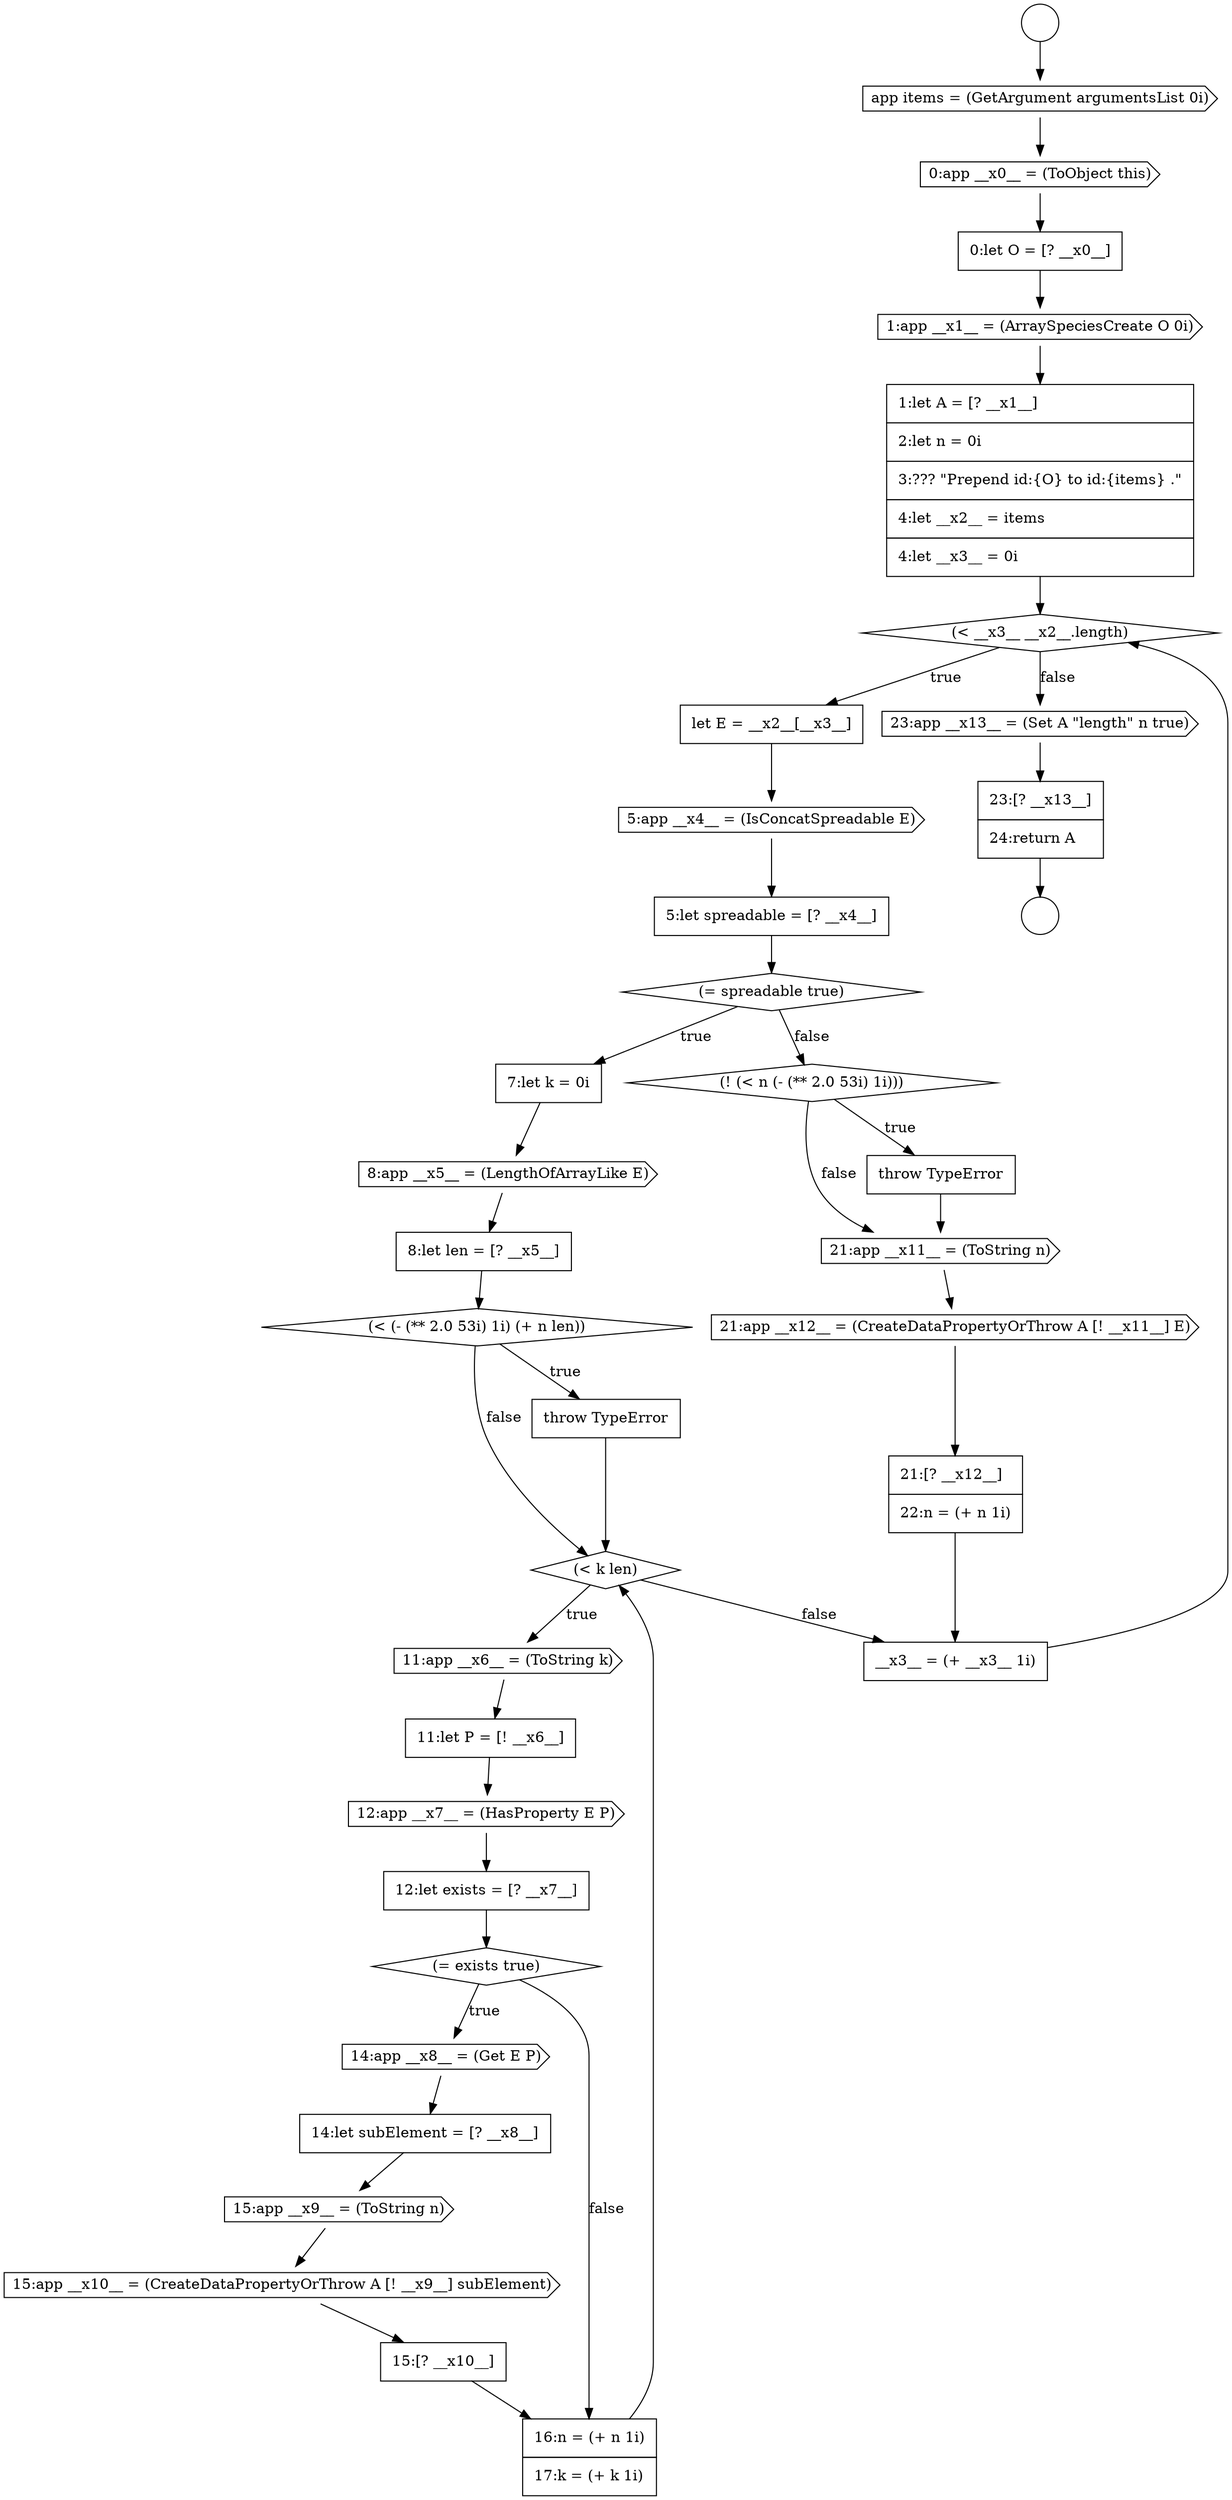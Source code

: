 digraph {
  node15681 [shape=cds, label=<<font color="black">app items = (GetArgument argumentsList 0i)</font>> color="black" fillcolor="white" style=filled]
  node15708 [shape=diamond, label=<<font color="black">(! (&lt; n (- (** 2.0 53i) 1i)))</font>> color="black" fillcolor="white" style=filled]
  node15689 [shape=none, margin=0, label=<<font color="black">
    <table border="0" cellborder="1" cellspacing="0" cellpadding="10">
      <tr><td align="left">5:let spreadable = [? __x4__]</td></tr>
    </table>
  </font>> color="black" fillcolor="white" style=filled]
  node15693 [shape=none, margin=0, label=<<font color="black">
    <table border="0" cellborder="1" cellspacing="0" cellpadding="10">
      <tr><td align="left">8:let len = [? __x5__]</td></tr>
    </table>
  </font>> color="black" fillcolor="white" style=filled]
  node15704 [shape=cds, label=<<font color="black">15:app __x9__ = (ToString n)</font>> color="black" fillcolor="white" style=filled]
  node15685 [shape=none, margin=0, label=<<font color="black">
    <table border="0" cellborder="1" cellspacing="0" cellpadding="10">
      <tr><td align="left">1:let A = [? __x1__]</td></tr>
      <tr><td align="left">2:let n = 0i</td></tr>
      <tr><td align="left">3:??? &quot;Prepend id:{O} to id:{items} .&quot;</td></tr>
      <tr><td align="left">4:let __x2__ = items</td></tr>
      <tr><td align="left">4:let __x3__ = 0i</td></tr>
    </table>
  </font>> color="black" fillcolor="white" style=filled]
  node15699 [shape=cds, label=<<font color="black">12:app __x7__ = (HasProperty E P)</font>> color="black" fillcolor="white" style=filled]
  node15698 [shape=none, margin=0, label=<<font color="black">
    <table border="0" cellborder="1" cellspacing="0" cellpadding="10">
      <tr><td align="left">11:let P = [! __x6__]</td></tr>
    </table>
  </font>> color="black" fillcolor="white" style=filled]
  node15703 [shape=none, margin=0, label=<<font color="black">
    <table border="0" cellborder="1" cellspacing="0" cellpadding="10">
      <tr><td align="left">14:let subElement = [? __x8__]</td></tr>
    </table>
  </font>> color="black" fillcolor="white" style=filled]
  node15683 [shape=none, margin=0, label=<<font color="black">
    <table border="0" cellborder="1" cellspacing="0" cellpadding="10">
      <tr><td align="left">0:let O = [? __x0__]</td></tr>
    </table>
  </font>> color="black" fillcolor="white" style=filled]
  node15688 [shape=cds, label=<<font color="black">5:app __x4__ = (IsConcatSpreadable E)</font>> color="black" fillcolor="white" style=filled]
  node15680 [shape=circle label=" " color="black" fillcolor="white" style=filled]
  node15706 [shape=none, margin=0, label=<<font color="black">
    <table border="0" cellborder="1" cellspacing="0" cellpadding="10">
      <tr><td align="left">15:[? __x10__]</td></tr>
    </table>
  </font>> color="black" fillcolor="white" style=filled]
  node15695 [shape=none, margin=0, label=<<font color="black">
    <table border="0" cellborder="1" cellspacing="0" cellpadding="10">
      <tr><td align="left">throw TypeError</td></tr>
    </table>
  </font>> color="black" fillcolor="white" style=filled]
  node15684 [shape=cds, label=<<font color="black">1:app __x1__ = (ArraySpeciesCreate O 0i)</font>> color="black" fillcolor="white" style=filled]
  node15712 [shape=none, margin=0, label=<<font color="black">
    <table border="0" cellborder="1" cellspacing="0" cellpadding="10">
      <tr><td align="left">21:[? __x12__]</td></tr>
      <tr><td align="left">22:n = (+ n 1i)</td></tr>
    </table>
  </font>> color="black" fillcolor="white" style=filled]
  node15710 [shape=cds, label=<<font color="black">21:app __x11__ = (ToString n)</font>> color="black" fillcolor="white" style=filled]
  node15691 [shape=none, margin=0, label=<<font color="black">
    <table border="0" cellborder="1" cellspacing="0" cellpadding="10">
      <tr><td align="left">7:let k = 0i</td></tr>
    </table>
  </font>> color="black" fillcolor="white" style=filled]
  node15682 [shape=cds, label=<<font color="black">0:app __x0__ = (ToObject this)</font>> color="black" fillcolor="white" style=filled]
  node15697 [shape=cds, label=<<font color="black">11:app __x6__ = (ToString k)</font>> color="black" fillcolor="white" style=filled]
  node15687 [shape=none, margin=0, label=<<font color="black">
    <table border="0" cellborder="1" cellspacing="0" cellpadding="10">
      <tr><td align="left">let E = __x2__[__x3__]</td></tr>
    </table>
  </font>> color="black" fillcolor="white" style=filled]
  node15692 [shape=cds, label=<<font color="black">8:app __x5__ = (LengthOfArrayLike E)</font>> color="black" fillcolor="white" style=filled]
  node15702 [shape=cds, label=<<font color="black">14:app __x8__ = (Get E P)</font>> color="black" fillcolor="white" style=filled]
  node15714 [shape=cds, label=<<font color="black">23:app __x13__ = (Set A &quot;length&quot; n true)</font>> color="black" fillcolor="white" style=filled]
  node15707 [shape=none, margin=0, label=<<font color="black">
    <table border="0" cellborder="1" cellspacing="0" cellpadding="10">
      <tr><td align="left">16:n = (+ n 1i)</td></tr>
      <tr><td align="left">17:k = (+ k 1i)</td></tr>
    </table>
  </font>> color="black" fillcolor="white" style=filled]
  node15715 [shape=none, margin=0, label=<<font color="black">
    <table border="0" cellborder="1" cellspacing="0" cellpadding="10">
      <tr><td align="left">23:[? __x13__]</td></tr>
      <tr><td align="left">24:return A</td></tr>
    </table>
  </font>> color="black" fillcolor="white" style=filled]
  node15696 [shape=diamond, label=<<font color="black">(&lt; k len)</font>> color="black" fillcolor="white" style=filled]
  node15700 [shape=none, margin=0, label=<<font color="black">
    <table border="0" cellborder="1" cellspacing="0" cellpadding="10">
      <tr><td align="left">12:let exists = [? __x7__]</td></tr>
    </table>
  </font>> color="black" fillcolor="white" style=filled]
  node15701 [shape=diamond, label=<<font color="black">(= exists true)</font>> color="black" fillcolor="white" style=filled]
  node15686 [shape=diamond, label=<<font color="black">(&lt; __x3__ __x2__.length)</font>> color="black" fillcolor="white" style=filled]
  node15713 [shape=none, margin=0, label=<<font color="black">
    <table border="0" cellborder="1" cellspacing="0" cellpadding="10">
      <tr><td align="left">__x3__ = (+ __x3__ 1i)</td></tr>
    </table>
  </font>> color="black" fillcolor="white" style=filled]
  node15679 [shape=circle label=" " color="black" fillcolor="white" style=filled]
  node15705 [shape=cds, label=<<font color="black">15:app __x10__ = (CreateDataPropertyOrThrow A [! __x9__] subElement)</font>> color="black" fillcolor="white" style=filled]
  node15690 [shape=diamond, label=<<font color="black">(= spreadable true)</font>> color="black" fillcolor="white" style=filled]
  node15694 [shape=diamond, label=<<font color="black">(&lt; (- (** 2.0 53i) 1i) (+ n len))</font>> color="black" fillcolor="white" style=filled]
  node15711 [shape=cds, label=<<font color="black">21:app __x12__ = (CreateDataPropertyOrThrow A [! __x11__] E)</font>> color="black" fillcolor="white" style=filled]
  node15709 [shape=none, margin=0, label=<<font color="black">
    <table border="0" cellborder="1" cellspacing="0" cellpadding="10">
      <tr><td align="left">throw TypeError</td></tr>
    </table>
  </font>> color="black" fillcolor="white" style=filled]
  node15700 -> node15701 [ color="black"]
  node15684 -> node15685 [ color="black"]
  node15696 -> node15697 [label=<<font color="black">true</font>> color="black"]
  node15696 -> node15713 [label=<<font color="black">false</font>> color="black"]
  node15682 -> node15683 [ color="black"]
  node15691 -> node15692 [ color="black"]
  node15712 -> node15713 [ color="black"]
  node15702 -> node15703 [ color="black"]
  node15688 -> node15689 [ color="black"]
  node15699 -> node15700 [ color="black"]
  node15695 -> node15696 [ color="black"]
  node15713 -> node15686 [ color="black"]
  node15705 -> node15706 [ color="black"]
  node15710 -> node15711 [ color="black"]
  node15689 -> node15690 [ color="black"]
  node15681 -> node15682 [ color="black"]
  node15683 -> node15684 [ color="black"]
  node15706 -> node15707 [ color="black"]
  node15704 -> node15705 [ color="black"]
  node15690 -> node15691 [label=<<font color="black">true</font>> color="black"]
  node15690 -> node15708 [label=<<font color="black">false</font>> color="black"]
  node15709 -> node15710 [ color="black"]
  node15679 -> node15681 [ color="black"]
  node15701 -> node15702 [label=<<font color="black">true</font>> color="black"]
  node15701 -> node15707 [label=<<font color="black">false</font>> color="black"]
  node15708 -> node15709 [label=<<font color="black">true</font>> color="black"]
  node15708 -> node15710 [label=<<font color="black">false</font>> color="black"]
  node15697 -> node15698 [ color="black"]
  node15698 -> node15699 [ color="black"]
  node15714 -> node15715 [ color="black"]
  node15703 -> node15704 [ color="black"]
  node15715 -> node15680 [ color="black"]
  node15707 -> node15696 [ color="black"]
  node15685 -> node15686 [ color="black"]
  node15692 -> node15693 [ color="black"]
  node15686 -> node15687 [label=<<font color="black">true</font>> color="black"]
  node15686 -> node15714 [label=<<font color="black">false</font>> color="black"]
  node15711 -> node15712 [ color="black"]
  node15687 -> node15688 [ color="black"]
  node15693 -> node15694 [ color="black"]
  node15694 -> node15695 [label=<<font color="black">true</font>> color="black"]
  node15694 -> node15696 [label=<<font color="black">false</font>> color="black"]
}
